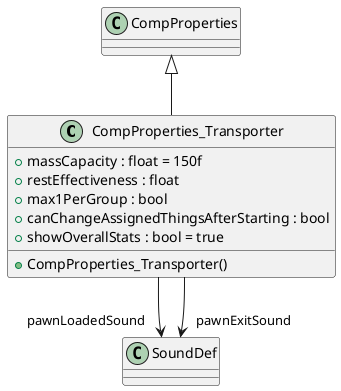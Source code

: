 @startuml
class CompProperties_Transporter {
    + massCapacity : float = 150f
    + restEffectiveness : float
    + max1PerGroup : bool
    + canChangeAssignedThingsAfterStarting : bool
    + showOverallStats : bool = true
    + CompProperties_Transporter()
}
CompProperties <|-- CompProperties_Transporter
CompProperties_Transporter --> "pawnLoadedSound" SoundDef
CompProperties_Transporter --> "pawnExitSound" SoundDef
@enduml

